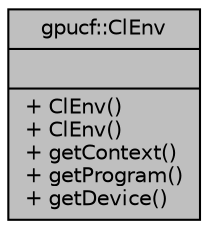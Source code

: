 digraph "gpucf::ClEnv"
{
 // INTERACTIVE_SVG=YES
  bgcolor="transparent";
  edge [fontname="Helvetica",fontsize="10",labelfontname="Helvetica",labelfontsize="10"];
  node [fontname="Helvetica",fontsize="10",shape=record];
  Node1 [label="{gpucf::ClEnv\n||+ ClEnv()\l+ ClEnv()\l+ getContext()\l+ getProgram()\l+ getDevice()\l}",height=0.2,width=0.4,color="black", fillcolor="grey75", style="filled", fontcolor="black"];
}
